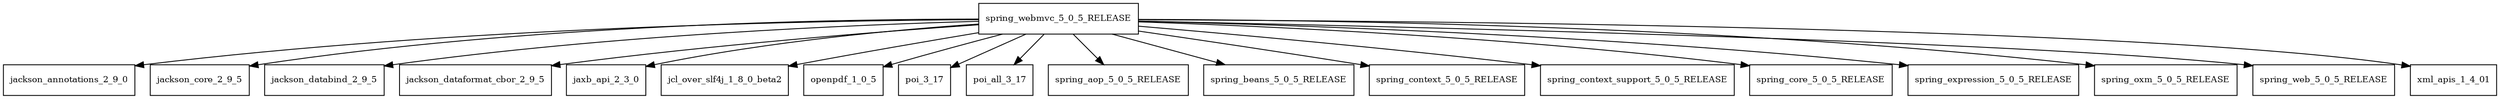 digraph spring_webmvc_5_0_5_RELEASE_dependencies {
  node [shape = box, fontsize=10.0];
  spring_webmvc_5_0_5_RELEASE -> jackson_annotations_2_9_0;
  spring_webmvc_5_0_5_RELEASE -> jackson_core_2_9_5;
  spring_webmvc_5_0_5_RELEASE -> jackson_databind_2_9_5;
  spring_webmvc_5_0_5_RELEASE -> jackson_dataformat_cbor_2_9_5;
  spring_webmvc_5_0_5_RELEASE -> jaxb_api_2_3_0;
  spring_webmvc_5_0_5_RELEASE -> jcl_over_slf4j_1_8_0_beta2;
  spring_webmvc_5_0_5_RELEASE -> openpdf_1_0_5;
  spring_webmvc_5_0_5_RELEASE -> poi_3_17;
  spring_webmvc_5_0_5_RELEASE -> poi_all_3_17;
  spring_webmvc_5_0_5_RELEASE -> spring_aop_5_0_5_RELEASE;
  spring_webmvc_5_0_5_RELEASE -> spring_beans_5_0_5_RELEASE;
  spring_webmvc_5_0_5_RELEASE -> spring_context_5_0_5_RELEASE;
  spring_webmvc_5_0_5_RELEASE -> spring_context_support_5_0_5_RELEASE;
  spring_webmvc_5_0_5_RELEASE -> spring_core_5_0_5_RELEASE;
  spring_webmvc_5_0_5_RELEASE -> spring_expression_5_0_5_RELEASE;
  spring_webmvc_5_0_5_RELEASE -> spring_oxm_5_0_5_RELEASE;
  spring_webmvc_5_0_5_RELEASE -> spring_web_5_0_5_RELEASE;
  spring_webmvc_5_0_5_RELEASE -> xml_apis_1_4_01;
}
